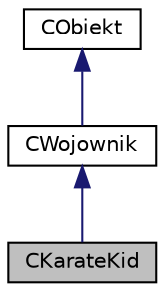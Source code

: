 digraph "CKarateKid"
{
 // LATEX_PDF_SIZE
  edge [fontname="Helvetica",fontsize="10",labelfontname="Helvetica",labelfontsize="10"];
  node [fontname="Helvetica",fontsize="10",shape=record];
  Node1 [label="CKarateKid",height=0.2,width=0.4,color="black", fillcolor="grey75", style="filled", fontcolor="black",tooltip=" "];
  Node2 -> Node1 [dir="back",color="midnightblue",fontsize="10",style="solid",fontname="Helvetica"];
  Node2 [label="CWojownik",height=0.2,width=0.4,color="black", fillcolor="white", style="filled",URL="$class_c_wojownik.html",tooltip=" "];
  Node3 -> Node2 [dir="back",color="midnightblue",fontsize="10",style="solid",fontname="Helvetica"];
  Node3 [label="CObiekt",height=0.2,width=0.4,color="black", fillcolor="white", style="filled",URL="$class_c_obiekt.html",tooltip=" "];
}
